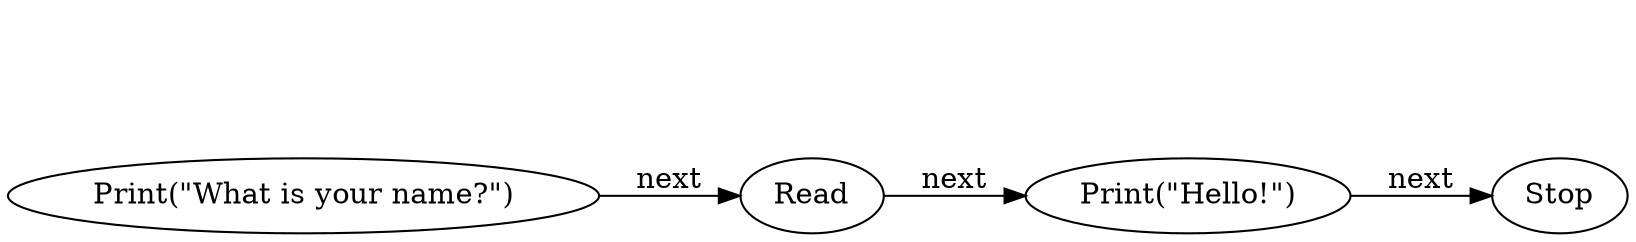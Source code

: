 digraph {
    rankdir=LR

    cons1[label="::" style="invis"]
    cons2[label="::" style="invis"]
    cons3[label="::" style="invis"]
    nil[label="Nil" style="invis"]

    cons1 -> cons2[style="invis"]
    cons2 -> cons3[class="start"style="invis"]
    cons3 -> nil[style="invis"]

    print1[label="Print(\"What is your name?\")" class="start"]
    read[label="Read"]
    print2[label="Print(\"Hello!\")"]
    stop[label="Stop"]

    {
        rank=same
        cons1 -> print1[style="invis"]
    }
    {
        rank=same
        cons2 -> read[style="invis"]
    }
    {
        rank=same
        cons3 -> print2[style="invis"]
    }

    print1 -> read[label="next"]
    read -> print2[label="next"]
    print2 -> stop[label="next"]
}

